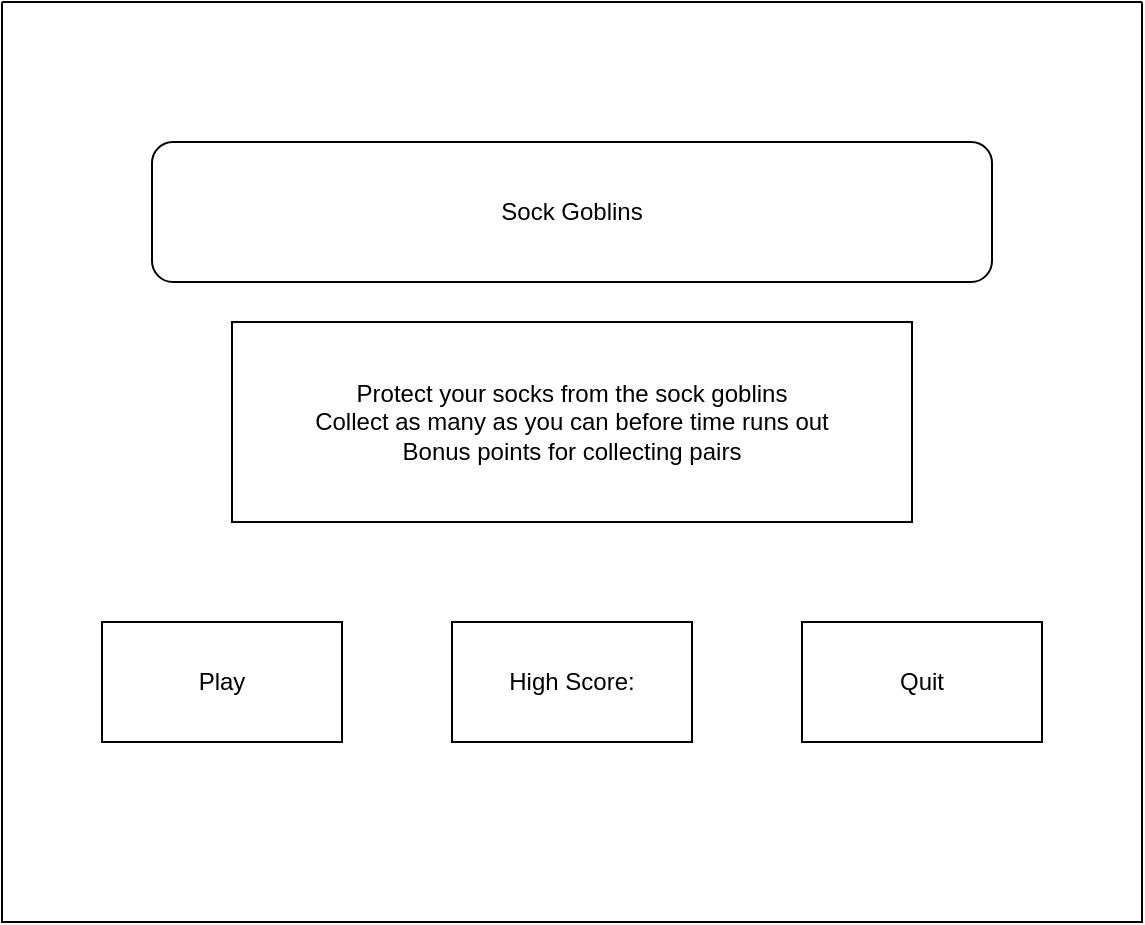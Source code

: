 <mxfile version="24.8.3" pages="2">
  <diagram name="Page-1" id="wryWthQXEFWfOGihrgYo">
    <mxGraphModel grid="1" page="1" gridSize="10" guides="1" tooltips="1" connect="1" arrows="1" fold="1" pageScale="1" pageWidth="850" pageHeight="1100" math="0" shadow="0">
      <root>
        <mxCell id="0" />
        <mxCell id="1" parent="0" />
        <mxCell id="uPYx8C1ctqHqFg4IaetA-1" value="" style="swimlane;startSize=0;" vertex="1" parent="1">
          <mxGeometry x="170" y="40" width="570" height="460" as="geometry" />
        </mxCell>
        <mxCell id="uPYx8C1ctqHqFg4IaetA-2" value="Play" style="rounded=0;whiteSpace=wrap;html=1;" vertex="1" parent="uPYx8C1ctqHqFg4IaetA-1">
          <mxGeometry x="50" y="310" width="120" height="60" as="geometry" />
        </mxCell>
        <mxCell id="uPYx8C1ctqHqFg4IaetA-3" value="Quit" style="rounded=0;whiteSpace=wrap;html=1;" vertex="1" parent="uPYx8C1ctqHqFg4IaetA-1">
          <mxGeometry x="400" y="310" width="120" height="60" as="geometry" />
        </mxCell>
        <mxCell id="uPYx8C1ctqHqFg4IaetA-4" value="High Score: " style="rounded=0;whiteSpace=wrap;html=1;" vertex="1" parent="uPYx8C1ctqHqFg4IaetA-1">
          <mxGeometry x="225" y="310" width="120" height="60" as="geometry" />
        </mxCell>
        <mxCell id="uPYx8C1ctqHqFg4IaetA-5" value="Sock Goblins" style="rounded=1;whiteSpace=wrap;html=1;" vertex="1" parent="uPYx8C1ctqHqFg4IaetA-1">
          <mxGeometry x="75" y="70" width="420" height="70" as="geometry" />
        </mxCell>
        <mxCell id="uPYx8C1ctqHqFg4IaetA-6" value="&lt;div&gt;Protect your socks from the sock goblins&lt;/div&gt;&lt;div&gt;Collect as many as you can before time runs out&lt;/div&gt;&lt;div&gt;Bonus points for collecting pairs&lt;br&gt;&lt;/div&gt;" style="rounded=0;whiteSpace=wrap;html=1;" vertex="1" parent="uPYx8C1ctqHqFg4IaetA-1">
          <mxGeometry x="115" y="160" width="340" height="100" as="geometry" />
        </mxCell>
      </root>
    </mxGraphModel>
  </diagram>
  <diagram id="V0lsbuwShtfDuIYuZZNV" name="Page-2">
    <mxGraphModel grid="1" page="1" gridSize="10" guides="1" tooltips="1" connect="1" arrows="1" fold="1" pageScale="1" pageWidth="850" pageHeight="1100" math="0" shadow="0">
      <root>
        <mxCell id="0" />
        <mxCell id="1" parent="0" />
        <mxCell id="Wf1wk4NIbFKd96kbNfgz-1" value="" style="swimlane;startSize=0;" vertex="1" parent="1">
          <mxGeometry x="170" y="40" width="570" height="460" as="geometry" />
        </mxCell>
        <mxCell id="Wf1wk4NIbFKd96kbNfgz-7" value="" style="whiteSpace=wrap;html=1;aspect=fixed;" vertex="1" parent="Wf1wk4NIbFKd96kbNfgz-1">
          <mxGeometry x="260" y="410" width="50" height="50" as="geometry" />
        </mxCell>
        <mxCell id="Wf1wk4NIbFKd96kbNfgz-8" value="" style="whiteSpace=wrap;html=1;aspect=fixed;" vertex="1" parent="Wf1wk4NIbFKd96kbNfgz-1">
          <mxGeometry x="310" y="410" width="50" height="50" as="geometry" />
        </mxCell>
        <mxCell id="Wf1wk4NIbFKd96kbNfgz-9" value="" style="whiteSpace=wrap;html=1;aspect=fixed;" vertex="1" parent="Wf1wk4NIbFKd96kbNfgz-1">
          <mxGeometry x="360" y="410" width="50" height="50" as="geometry" />
        </mxCell>
        <mxCell id="Wf1wk4NIbFKd96kbNfgz-10" value="" style="whiteSpace=wrap;html=1;aspect=fixed;" vertex="1" parent="Wf1wk4NIbFKd96kbNfgz-1">
          <mxGeometry x="210" y="410" width="50" height="50" as="geometry" />
        </mxCell>
        <mxCell id="Wf1wk4NIbFKd96kbNfgz-11" value="" style="whiteSpace=wrap;html=1;aspect=fixed;" vertex="1" parent="Wf1wk4NIbFKd96kbNfgz-1">
          <mxGeometry x="160" y="410" width="50" height="50" as="geometry" />
        </mxCell>
        <mxCell id="Wf1wk4NIbFKd96kbNfgz-12" value="Timer" style="rounded=1;whiteSpace=wrap;html=1;" vertex="1" parent="Wf1wk4NIbFKd96kbNfgz-1">
          <mxGeometry x="480" width="90" height="60" as="geometry" />
        </mxCell>
        <mxCell id="Wf1wk4NIbFKd96kbNfgz-15" value="" style="shape=partialRectangle;whiteSpace=wrap;html=1;top=0;left=0;fillColor=none;rotation=90;" vertex="1" parent="Wf1wk4NIbFKd96kbNfgz-1">
          <mxGeometry x="485" y="-15" width="70" height="100" as="geometry" />
        </mxCell>
        <mxCell id="Wf1wk4NIbFKd96kbNfgz-19" value="Laundry basket" style="verticalLabelPosition=bottom;verticalAlign=top;html=1;shape=mxgraph.basic.half_circle" vertex="1" parent="Wf1wk4NIbFKd96kbNfgz-1">
          <mxGeometry x="20" y="410" width="60" height="30" as="geometry" />
        </mxCell>
        <mxCell id="Wf1wk4NIbFKd96kbNfgz-20" value="Inventory" style="text;html=1;align=center;verticalAlign=middle;whiteSpace=wrap;rounded=0;" vertex="1" parent="Wf1wk4NIbFKd96kbNfgz-1">
          <mxGeometry x="240" y="390" width="60" height="30" as="geometry" />
        </mxCell>
        <mxCell id="Wf1wk4NIbFKd96kbNfgz-21" value="" style="shape=partialRectangle;whiteSpace=wrap;html=1;top=0;bottom=0;fillColor=none;direction=south;" vertex="1" parent="Wf1wk4NIbFKd96kbNfgz-1">
          <mxGeometry x="150" y="340" width="200" height="50" as="geometry" />
        </mxCell>
        <mxCell id="Wf1wk4NIbFKd96kbNfgz-22" value="" style="shape=partialRectangle;whiteSpace=wrap;html=1;bottom=0;right=0;fillColor=none;" vertex="1" parent="Wf1wk4NIbFKd96kbNfgz-1">
          <mxGeometry x="10" y="340" width="80" height="60" as="geometry" />
        </mxCell>
        <mxCell id="Wf1wk4NIbFKd96kbNfgz-23" value="" style="shape=partialRectangle;whiteSpace=wrap;html=1;right=0;top=0;bottom=0;fillColor=none;routingCenterX=-0.5;direction=south;" vertex="1" parent="Wf1wk4NIbFKd96kbNfgz-1">
          <mxGeometry x="90" y="390" width="60" height="30" as="geometry" />
        </mxCell>
        <mxCell id="Wf1wk4NIbFKd96kbNfgz-24" value="" style="shape=partialRectangle;whiteSpace=wrap;html=1;top=0;bottom=0;fillColor=none;" vertex="1" parent="Wf1wk4NIbFKd96kbNfgz-1">
          <mxGeometry x="90" y="250" width="60" height="90" as="geometry" />
        </mxCell>
        <mxCell id="Wf1wk4NIbFKd96kbNfgz-26" value="" style="shape=partialRectangle;whiteSpace=wrap;html=1;right=0;top=0;bottom=0;fillColor=none;routingCenterX=-0.5;" vertex="1" parent="Wf1wk4NIbFKd96kbNfgz-1">
          <mxGeometry x="90" y="150" width="120" height="100" as="geometry" />
        </mxCell>
        <mxCell id="Wf1wk4NIbFKd96kbNfgz-27" value="" style="shape=partialRectangle;whiteSpace=wrap;html=1;top=0;left=0;fillColor=none;direction=north;" vertex="1" parent="Wf1wk4NIbFKd96kbNfgz-1">
          <mxGeometry x="60" y="90" width="90" height="100" as="geometry" />
        </mxCell>
        <mxCell id="Wf1wk4NIbFKd96kbNfgz-29" value="sock" style="shape=or;whiteSpace=wrap;html=1;" vertex="1" parent="Wf1wk4NIbFKd96kbNfgz-1">
          <mxGeometry x="30" y="290" width="40" height="40" as="geometry" />
        </mxCell>
        <mxCell id="Wf1wk4NIbFKd96kbNfgz-31" value="Goblin" style="ellipse;whiteSpace=wrap;html=1;direction=south;" vertex="1" parent="Wf1wk4NIbFKd96kbNfgz-1">
          <mxGeometry x="40" y="30" width="50" height="55" as="geometry" />
        </mxCell>
        <mxCell id="Wf1wk4NIbFKd96kbNfgz-33" value="" style="shape=partialRectangle;whiteSpace=wrap;html=1;right=0;top=0;bottom=0;fillColor=none;routingCenterX=-0.5;" vertex="1" parent="Wf1wk4NIbFKd96kbNfgz-1">
          <mxGeometry x="210" y="250" width="120" height="40" as="geometry" />
        </mxCell>
        <mxCell id="Wf1wk4NIbFKd96kbNfgz-34" value="Rough idea of what the map will look like" style="shape=partialRectangle;whiteSpace=wrap;html=1;top=0;left=0;fillColor=none;" vertex="1" parent="Wf1wk4NIbFKd96kbNfgz-1">
          <mxGeometry x="210" y="170" width="200" height="120" as="geometry" />
        </mxCell>
        <mxCell id="Wf1wk4NIbFKd96kbNfgz-35" value="" style="shape=partialRectangle;whiteSpace=wrap;html=1;top=0;left=0;fillColor=none;" vertex="1" parent="Wf1wk4NIbFKd96kbNfgz-1">
          <mxGeometry x="350" y="110" width="140" height="230" as="geometry" />
        </mxCell>
        <mxCell id="Wf1wk4NIbFKd96kbNfgz-36" value="" style="shape=partialRectangle;whiteSpace=wrap;html=1;bottom=0;right=0;fillColor=none;" vertex="1" parent="Wf1wk4NIbFKd96kbNfgz-1">
          <mxGeometry x="210" y="110" width="200" height="80" as="geometry" />
        </mxCell>
        <mxCell id="Wf1wk4NIbFKd96kbNfgz-37" value="Goblin" style="ellipse;whiteSpace=wrap;html=1;direction=south;" vertex="1" parent="Wf1wk4NIbFKd96kbNfgz-1">
          <mxGeometry x="160" y="285" width="50" height="55" as="geometry" />
        </mxCell>
        <mxCell id="Wf1wk4NIbFKd96kbNfgz-38" value="sock" style="shape=or;whiteSpace=wrap;html=1;" vertex="1" parent="Wf1wk4NIbFKd96kbNfgz-1">
          <mxGeometry x="450" y="292.5" width="40" height="40" as="geometry" />
        </mxCell>
        <mxCell id="Wf1wk4NIbFKd96kbNfgz-39" value="sock" style="shape=or;whiteSpace=wrap;html=1;" vertex="1" parent="Wf1wk4NIbFKd96kbNfgz-1">
          <mxGeometry x="350" y="60" width="40" height="40" as="geometry" />
        </mxCell>
        <mxCell id="Wf1wk4NIbFKd96kbNfgz-40" value="Player" style="triangle;whiteSpace=wrap;html=1;" vertex="1" parent="Wf1wk4NIbFKd96kbNfgz-1">
          <mxGeometry x="430" y="190" width="50" height="50" as="geometry" />
        </mxCell>
        <mxCell id="Wf1wk4NIbFKd96kbNfgz-41" value="Score:" style="rounded=1;whiteSpace=wrap;html=1;" vertex="1" parent="Wf1wk4NIbFKd96kbNfgz-1">
          <mxGeometry x="450" y="410" width="120" height="50" as="geometry" />
        </mxCell>
        <mxCell id="Wf1wk4NIbFKd96kbNfgz-44" value="Goblins walk on a regular path" style="text;html=1;align=center;verticalAlign=middle;resizable=0;points=[];autosize=1;strokeColor=none;fillColor=none;" vertex="1" parent="Wf1wk4NIbFKd96kbNfgz-1">
          <mxGeometry x="90" y="60" width="190" height="30" as="geometry" />
        </mxCell>
        <mxCell id="Wf1wk4NIbFKd96kbNfgz-45" value="Socks appear randomly" style="text;html=1;align=center;verticalAlign=middle;whiteSpace=wrap;rounded=0;" vertex="1" parent="Wf1wk4NIbFKd96kbNfgz-1">
          <mxGeometry y="250" width="60" height="30" as="geometry" />
        </mxCell>
        <mxCell id="Wf1wk4NIbFKd96kbNfgz-46" value="Player needs to return socks here" style="text;html=1;align=center;verticalAlign=middle;whiteSpace=wrap;rounded=0;" vertex="1" parent="Wf1wk4NIbFKd96kbNfgz-1">
          <mxGeometry x="82.5" y="400" width="75" height="40" as="geometry" />
        </mxCell>
        <mxCell id="Wf1wk4NIbFKd96kbNfgz-42" value="Text" style="text;html=1;align=center;verticalAlign=middle;whiteSpace=wrap;rounded=0;" vertex="1" parent="1">
          <mxGeometry x="500" y="320" width="60" height="30" as="geometry" />
        </mxCell>
        <mxCell id="Wf1wk4NIbFKd96kbNfgz-43" value="Text" style="text;html=1;align=center;verticalAlign=middle;whiteSpace=wrap;rounded=0;" vertex="1" parent="1">
          <mxGeometry x="500" y="320" width="60" height="30" as="geometry" />
        </mxCell>
      </root>
    </mxGraphModel>
  </diagram>
</mxfile>

